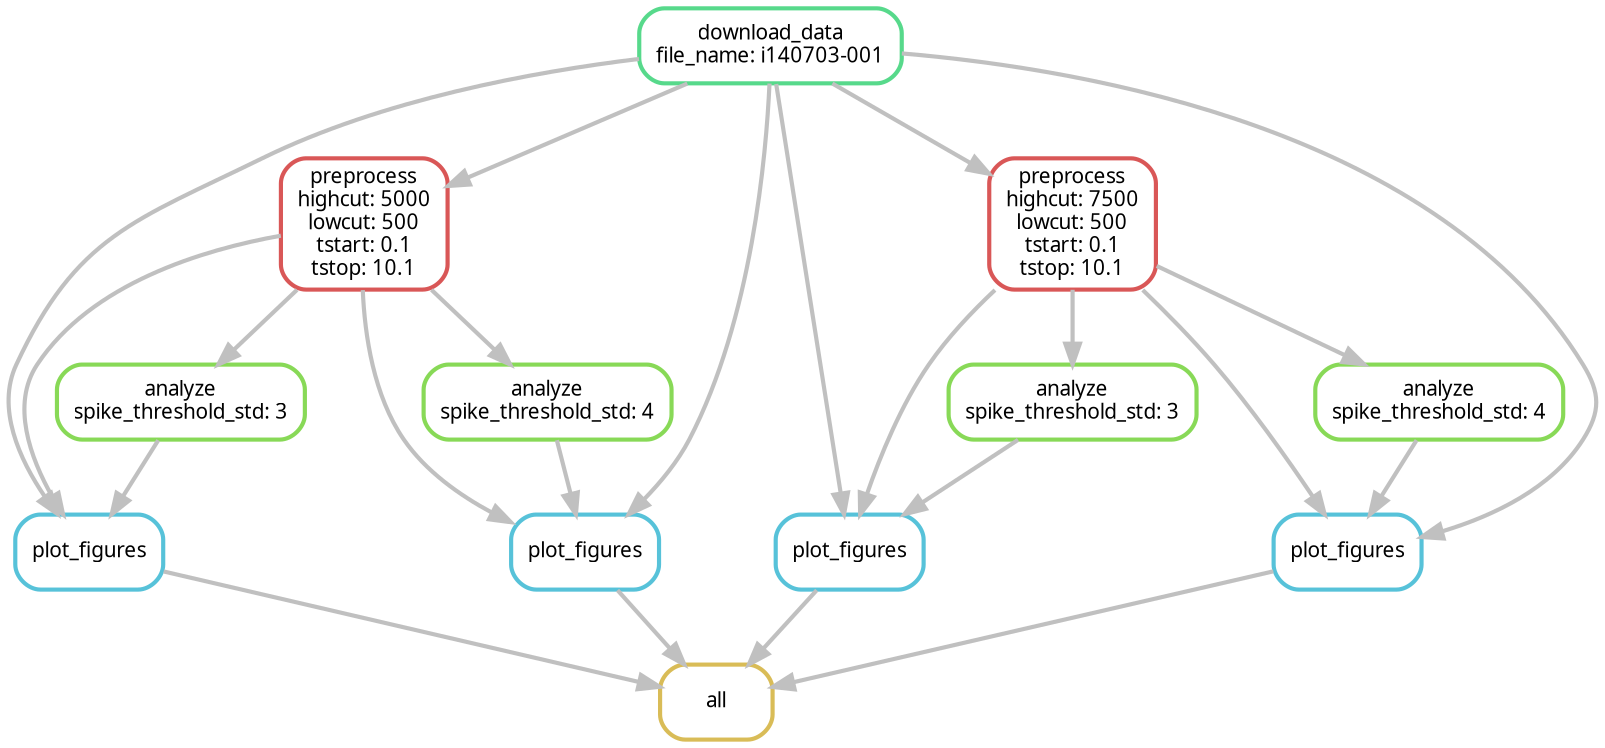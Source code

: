 digraph snakemake_dag {
    graph[bgcolor=white, margin=0];
    node[shape=box, style=rounded, fontname=sans,                 fontsize=10, penwidth=2];
    edge[penwidth=2, color=grey];
	0[label = "all", color = "0.13 0.6 0.85", style="rounded"];
	1[label = "plot_figures", color = "0.53 0.6 0.85", style="rounded"];
	2[label = "download_data\nfile_name: i140703-001", color = "0.40 0.6 0.85", style="rounded"];
	3[label = "preprocess\nhighcut: 5000\nlowcut: 500\ntstart: 0.1\ntstop: 10.1", color = "0.00 0.6 0.85", style="rounded"];
	4[label = "analyze\nspike_threshold_std: 3", color = "0.27 0.6 0.85", style="rounded"];
	5[label = "plot_figures", color = "0.53 0.6 0.85", style="rounded"];
	6[label = "analyze\nspike_threshold_std: 4", color = "0.27 0.6 0.85", style="rounded"];
	7[label = "plot_figures", color = "0.53 0.6 0.85", style="rounded"];
	8[label = "preprocess\nhighcut: 7500\nlowcut: 500\ntstart: 0.1\ntstop: 10.1", color = "0.00 0.6 0.85", style="rounded"];
	9[label = "analyze\nspike_threshold_std: 3", color = "0.27 0.6 0.85", style="rounded"];
	10[label = "plot_figures", color = "0.53 0.6 0.85", style="rounded"];
	11[label = "analyze\nspike_threshold_std: 4", color = "0.27 0.6 0.85", style="rounded"];
	1 -> 0
	5 -> 0
	7 -> 0
	10 -> 0
	2 -> 1
	3 -> 1
	4 -> 1
	2 -> 3
	3 -> 4
	2 -> 5
	3 -> 5
	6 -> 5
	3 -> 6
	2 -> 7
	8 -> 7
	9 -> 7
	2 -> 8
	8 -> 9
	2 -> 10
	8 -> 10
	11 -> 10
	8 -> 11
}            
